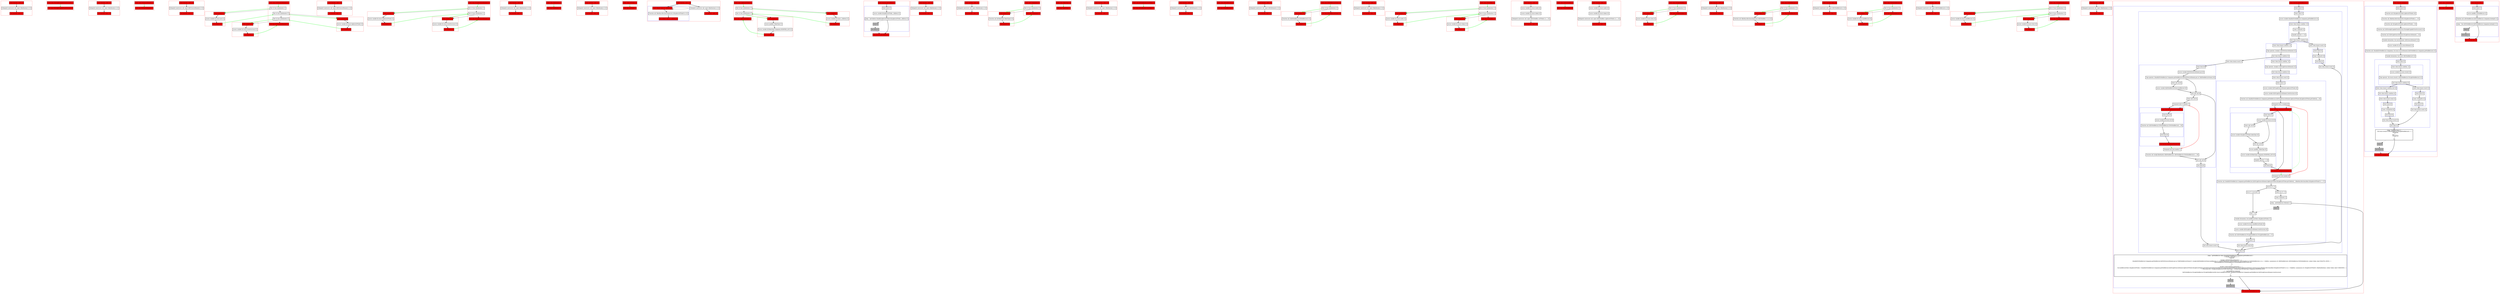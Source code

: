 digraph kt44814_kt {
    graph [nodesep=3]
    node [shape=box penwidth=2]
    edge [penwidth=2]

    subgraph cluster_0 {
        color=red
        0 [label="Enter function <init> [2]" style="filled" fillcolor=red];
        1 [label="Delegated constructor call: super<R|kotlin/Any|>() [2]"];
        2 [label="Exit function <init> [2]" style="filled" fillcolor=red];
    }
    0 -> {1};
    1 -> {2};

    subgraph cluster_1 {
        color=red
        3 [label="Enter class FlyweightCapableTreeStructure [1]" style="filled" fillcolor=red];
        4 [label="Exit class FlyweightCapableTreeStructure [1]" style="filled" fillcolor=red];
    }
    3 -> {4} [color=green];

    subgraph cluster_2 {
        color=red
        5 [label="Enter function <init> [2]" style="filled" fillcolor=red];
        6 [label="Delegated constructor call: super<R|kotlin/Any|>() [2]"];
        7 [label="Exit function <init> [2]" style="filled" fillcolor=red];
    }
    5 -> {6};
    6 -> {7};

    subgraph cluster_3 {
        color=red
        8 [label="Enter class FirSourceElement [1]" style="filled" fillcolor=red];
        9 [label="Exit class FirSourceElement [1]" style="filled" fillcolor=red];
    }
    8 -> {9} [color=green];

    subgraph cluster_4 {
        color=red
        10 [label="Enter function <init> [2]" style="filled" fillcolor=red];
        11 [label="Delegated constructor call: super<R|FirSourceElement|>() [2]"];
        12 [label="Exit function <init> [2]" style="filled" fillcolor=red];
    }
    10 -> {11};
    11 -> {12};

    subgraph cluster_5 {
        color=red
        13 [label="Enter property [2]" style="filled" fillcolor=red];
        14 [label="Access variable R|<local>/psi| [2]"];
        15 [label="Exit property [2]" style="filled" fillcolor=red];
    }
    13 -> {14};
    14 -> {15};
    15 -> {24} [color=green];

    subgraph cluster_6 {
        color=red
        16 [label="Enter property [2]" style="filled" fillcolor=red];
        17 [label="Access variable R|<local>/lighterASTNode| [2]"];
        18 [label="Exit property [2]" style="filled" fillcolor=red];
    }
    16 -> {17};
    17 -> {18};
    18 -> {25} [color=green];

    subgraph cluster_7 {
        color=red
        19 [label="Enter property [2]" style="filled" fillcolor=red];
        20 [label="Access variable R|<local>/treeStructure| [2]"];
        21 [label="Exit property [2]" style="filled" fillcolor=red];
    }
    19 -> {20};
    20 -> {21};
    21 -> {26} [color=green];

    subgraph cluster_8 {
        color=red
        22 [label="Enter class FirPsiSourceElement [1]" style="filled" fillcolor=red];
        23 [label="Part of class initialization [1]"];
        24 [label="Part of class initialization [1]"];
        25 [label="Part of class initialization [1]"];
        26 [label="Exit class FirPsiSourceElement [1]" style="filled" fillcolor=red];
    }
    22 -> {23} [color=green];
    23 -> {24} [style=dotted];
    23 -> {13} [color=green];
    23 -> {13} [style=dashed];
    24 -> {25} [style=dotted];
    24 -> {16} [color=green];
    24 -> {16} [style=dashed];
    25 -> {26} [style=dotted];
    25 -> {19} [color=green];
    25 -> {19} [style=dashed];

    subgraph cluster_9 {
        color=red
        27 [label="Enter function <init> [2]" style="filled" fillcolor=red];
        28 [label="Delegated constructor call: super<R|FirSourceElement|>() [2]"];
        29 [label="Exit function <init> [2]" style="filled" fillcolor=red];
    }
    27 -> {28};
    28 -> {29};

    subgraph cluster_10 {
        color=red
        30 [label="Enter property [2]" style="filled" fillcolor=red];
        31 [label="Access variable R|<local>/lighterASTNode| [2]"];
        32 [label="Exit property [2]" style="filled" fillcolor=red];
    }
    30 -> {31};
    31 -> {32};
    32 -> {38} [color=green];

    subgraph cluster_11 {
        color=red
        33 [label="Enter property [2]" style="filled" fillcolor=red];
        34 [label="Access variable R|<local>/treeStructure| [2]"];
        35 [label="Exit property [2]" style="filled" fillcolor=red];
    }
    33 -> {34};
    34 -> {35};
    35 -> {39} [color=green];

    subgraph cluster_12 {
        color=red
        36 [label="Enter class FirLightSourceElement [1]" style="filled" fillcolor=red];
        37 [label="Part of class initialization [1]"];
        38 [label="Part of class initialization [1]"];
        39 [label="Exit class FirLightSourceElement [1]" style="filled" fillcolor=red];
    }
    36 -> {37} [color=green];
    37 -> {38} [style=dotted];
    37 -> {30} [color=green];
    37 -> {30} [style=dashed];
    38 -> {39} [style=dotted];
    38 -> {33} [color=green];
    38 -> {33} [style=dashed];

    subgraph cluster_13 {
        color=red
        40 [label="Enter function <init> [2]" style="filled" fillcolor=red];
        41 [label="Delegated constructor call: super<R|kotlin/Any|>() [2]"];
        42 [label="Exit function <init> [2]" style="filled" fillcolor=red];
    }
    40 -> {41};
    41 -> {42};

    subgraph cluster_14 {
        color=red
        43 [label="Enter class PsiElement [1]" style="filled" fillcolor=red];
        44 [label="Exit class PsiElement [1]" style="filled" fillcolor=red];
    }
    43 -> {44} [color=green];

    subgraph cluster_15 {
        color=red
        45 [label="Enter function <init> [2]" style="filled" fillcolor=red];
        46 [label="Delegated constructor call: super<R|kotlin/Any|>() [2]"];
        47 [label="Exit function <init> [2]" style="filled" fillcolor=red];
    }
    45 -> {46};
    46 -> {47};

    subgraph cluster_16 {
        color=red
        48 [label="Enter class ASTNode [1]" style="filled" fillcolor=red];
        49 [label="Exit class ASTNode [1]" style="filled" fillcolor=red];
    }
    48 -> {49} [color=green];

    subgraph cluster_17 {
        color=red
        50 [label="Enter function <init> [2]" style="filled" fillcolor=red];
        subgraph cluster_18 {
            color=blue
            53 [label="Enter default value of _children [3]" style="filled" fillcolor=red];
            54 [label="Function call: R|kotlin/collections/emptyList|<R|LighterASTNode?|>() [3]"];
            55 [label="Exit default value of _children [3]" style="filled" fillcolor=red];
        }
        51 [label="Delegated constructor call: super<R|kotlin/Any|>() [2]"];
        52 [label="Exit function <init> [2]" style="filled" fillcolor=red];
    }
    50 -> {53 51};
    51 -> {52};
    53 -> {54};
    53 -> {53} [style=dashed];
    54 -> {55};

    subgraph cluster_19 {
        color=red
        56 [label="Enter property [2]" style="filled" fillcolor=red];
        57 [label="Access variable R|<local>/_children| [2]"];
        58 [label="Exit property [2]" style="filled" fillcolor=red];
    }
    56 -> {57};
    57 -> {58};
    58 -> {72} [color=green];

    subgraph cluster_20 {
        color=red
        59 [label="Enter function getChildren [2]" style="filled" fillcolor=red];
        subgraph cluster_21 {
            color=blue
            60 [label="Enter block [2]"];
            61 [label="Access variable R|/LighterASTNode._children| [2]"];
            62 [label="Jump: ^getChildren this@R|/LighterASTNode|.R|/LighterASTNode._children| [2]"];
            63 [label="Stub [2]" style="filled" fillcolor=gray];
            64 [label="Exit block [2]" style="filled" fillcolor=gray];
        }
        65 [label="Exit function getChildren [2]" style="filled" fillcolor=red];
    }
    59 -> {60};
    60 -> {61};
    61 -> {62};
    62 -> {65};
    62 -> {63} [style=dotted];
    63 -> {64} [style=dotted];
    64 -> {65} [style=dotted];

    subgraph cluster_22 {
        color=red
        66 [label="Enter property [2]" style="filled" fillcolor=red];
        67 [label="Access qualifier /TokenType [2]"];
        68 [label="Access variable R|/TokenType.Companion.MODIFIER_LIST| [2]"];
        69 [label="Exit property [2]" style="filled" fillcolor=red];
    }
    66 -> {67};
    67 -> {68};
    68 -> {69};
    69 -> {73} [color=green];

    subgraph cluster_23 {
        color=red
        70 [label="Enter class LighterASTNode [1]" style="filled" fillcolor=red];
        71 [label="Part of class initialization [1]"];
        72 [label="Part of class initialization [1]"];
        73 [label="Exit class LighterASTNode [1]" style="filled" fillcolor=red];
    }
    70 -> {71} [color=green];
    71 -> {72} [style=dotted];
    71 -> {56} [color=green];
    71 -> {56} [style=dashed];
    72 -> {73} [style=dotted];
    72 -> {66} [color=green];
    72 -> {66} [style=dashed];

    subgraph cluster_24 {
        color=red
        74 [label="Enter function <init> [2]" style="filled" fillcolor=red];
        75 [label="Delegated constructor call: super<R|kotlin/Any|>() [2]"];
        76 [label="Exit function <init> [2]" style="filled" fillcolor=red];
    }
    74 -> {75};
    75 -> {76};

    subgraph cluster_25 {
        color=red
        77 [label="Enter function <init> [3]" style="filled" fillcolor=red];
        78 [label="Delegated constructor call: super<R|kotlin/Any|>() [3]"];
        79 [label="Exit function <init> [3]" style="filled" fillcolor=red];
    }
    77 -> {78};
    78 -> {79};

    subgraph cluster_26 {
        color=red
        80 [label="Enter property [3]" style="filled" fillcolor=red];
        81 [label="Function call: R|/TokenType.TokenType|() [3]"];
        82 [label="Exit property [3]" style="filled" fillcolor=red];
    }
    80 -> {81};
    81 -> {82};
    82 -> {85} [color=green];

    subgraph cluster_27 {
        color=red
        83 [label="Enter class Companion [2]" style="filled" fillcolor=red];
        84 [label="Part of class initialization [2]"];
        85 [label="Exit class Companion [2]" style="filled" fillcolor=red];
    }
    83 -> {84} [color=green];
    84 -> {85} [style=dotted];
    84 -> {80} [color=green];
    84 -> {80} [style=dashed];

    subgraph cluster_28 {
        color=red
        86 [label="Enter class TokenType [1]" style="filled" fillcolor=red];
        87 [label="Exit class TokenType [1]" style="filled" fillcolor=red];
    }
    86 -> {87} [color=green];

    subgraph cluster_29 {
        color=red
        88 [label="Enter function <init> [2]" style="filled" fillcolor=red];
        89 [label="Delegated constructor call: super<R|kotlin/Any|>() [2]"];
        90 [label="Exit function <init> [2]" style="filled" fillcolor=red];
    }
    88 -> {89};
    89 -> {90};

    subgraph cluster_30 {
        color=red
        91 [label="Enter class KtModifierKeywordToken [1]" style="filled" fillcolor=red];
        92 [label="Exit class KtModifierKeywordToken [1]" style="filled" fillcolor=red];
    }
    91 -> {92} [color=green];

    subgraph cluster_31 {
        color=red
        93 [label="Enter function <init> [2]" style="filled" fillcolor=red];
        94 [label="Delegated constructor call: super<R|PsiElement|>() [2]"];
        95 [label="Exit function <init> [2]" style="filled" fillcolor=red];
    }
    93 -> {94};
    94 -> {95};

    subgraph cluster_32 {
        color=red
        96 [label="Enter class KtModifierList [1]" style="filled" fillcolor=red];
        97 [label="Exit class KtModifierList [1]" style="filled" fillcolor=red];
    }
    96 -> {97} [color=green];

    subgraph cluster_33 {
        color=red
        98 [label="Enter function <init> [2]" style="filled" fillcolor=red];
        99 [label="Delegated constructor call: super<R|PsiElement|>() [2]"];
        100 [label="Exit function <init> [2]" style="filled" fillcolor=red];
    }
    98 -> {99};
    99 -> {100};

    subgraph cluster_34 {
        color=red
        101 [label="Enter property [2]" style="filled" fillcolor=red];
        102 [label="Function call: R|/KtModifierList.KtModifierList|() [2]"];
        103 [label="Exit property [2]" style="filled" fillcolor=red];
    }
    101 -> {102};
    102 -> {103};
    103 -> {106} [color=green];

    subgraph cluster_35 {
        color=red
        104 [label="Enter class KtModifierListOwner [1]" style="filled" fillcolor=red];
        105 [label="Part of class initialization [1]"];
        106 [label="Exit class KtModifierListOwner [1]" style="filled" fillcolor=red];
    }
    104 -> {105} [color=green];
    105 -> {106} [style=dotted];
    105 -> {101} [color=green];
    105 -> {101} [style=dashed];

    subgraph cluster_36 {
        color=red
        107 [label="Enter function <init> [2]" style="filled" fillcolor=red];
        108 [label="Delegated constructor call: super<R|kotlin/Any|>() [2]"];
        109 [label="Exit function <init> [2]" style="filled" fillcolor=red];
    }
    107 -> {108};
    108 -> {109};

    subgraph cluster_37 {
        color=red
        110 [label="Enter property [2]" style="filled" fillcolor=red];
        111 [label="Access variable R|<local>/node| [2]"];
        112 [label="Exit property [2]" style="filled" fillcolor=red];
    }
    110 -> {111};
    111 -> {112};
    112 -> {136} [color=green];

    subgraph cluster_38 {
        color=red
        113 [label="Enter property [2]" style="filled" fillcolor=red];
        114 [label="Access variable R|<local>/token| [2]"];
        115 [label="Exit property [2]" style="filled" fillcolor=red];
    }
    113 -> {114};
    114 -> {115};
    115 -> {137} [color=green];

    subgraph cluster_39 {
        color=red
        116 [label="Enter function <init> [3]" style="filled" fillcolor=red];
        117 [label="Access variable R|<local>/node| [4]"];
        118 [label="Access variable R|<local>/token| [4]"];
        119 [label="Delegated constructor call: super<R|FirModifier<ASTNode>|>(...) [3]"];
        120 [label="Exit function <init> [3]" style="filled" fillcolor=red];
    }
    116 -> {117};
    117 -> {118};
    118 -> {119};
    119 -> {120};

    subgraph cluster_40 {
        color=red
        121 [label="Enter class FirPsiModifier [2]" style="filled" fillcolor=red];
        122 [label="Exit class FirPsiModifier [2]" style="filled" fillcolor=red];
    }
    121 -> {122} [color=green];

    subgraph cluster_41 {
        color=red
        123 [label="Enter function <init> [3]" style="filled" fillcolor=red];
        124 [label="Access variable R|<local>/node| [4]"];
        125 [label="Access variable R|<local>/token| [4]"];
        126 [label="Delegated constructor call: super<R|FirModifier<LighterASTNode>|>(...) [3]"];
        127 [label="Exit function <init> [3]" style="filled" fillcolor=red];
    }
    123 -> {124};
    124 -> {125};
    125 -> {126};
    126 -> {127};

    subgraph cluster_42 {
        color=red
        128 [label="Enter property [3]" style="filled" fillcolor=red];
        129 [label="Access variable R|<local>/tree| [3]"];
        130 [label="Exit property [3]" style="filled" fillcolor=red];
    }
    128 -> {129};
    129 -> {130};
    130 -> {133} [color=green];

    subgraph cluster_43 {
        color=red
        131 [label="Enter class FirLightModifier [2]" style="filled" fillcolor=red];
        132 [label="Part of class initialization [2]"];
        133 [label="Exit class FirLightModifier [2]" style="filled" fillcolor=red];
    }
    131 -> {132} [color=green];
    132 -> {133} [style=dotted];
    132 -> {128} [color=green];
    132 -> {128} [style=dashed];

    subgraph cluster_44 {
        color=red
        134 [label="Enter class FirModifier [1]" style="filled" fillcolor=red];
        135 [label="Part of class initialization [1]"];
        136 [label="Part of class initialization [1]"];
        137 [label="Exit class FirModifier [1]" style="filled" fillcolor=red];
    }
    134 -> {135} [color=green];
    135 -> {136} [style=dotted];
    135 -> {110} [color=green];
    135 -> {110} [style=dashed];
    136 -> {137} [style=dotted];
    136 -> {113} [color=green];
    136 -> {113} [style=dashed];

    subgraph cluster_45 {
        color=red
        138 [label="Enter function <init> [2]" style="filled" fillcolor=red];
        139 [label="Delegated constructor call: super<R|kotlin/Any|>() [2]"];
        140 [label="Exit function <init> [2]" style="filled" fillcolor=red];
    }
    138 -> {139};
    139 -> {140};

    subgraph cluster_46 {
        color=red
        141 [label="Enter property [2]" style="filled" fillcolor=red];
        142 [label="Function call: R|kotlin/collections/emptyList|<R|FirModifier<*>|>() [2]"];
        143 [label="Exit property [2]" style="filled" fillcolor=red];
    }
    141 -> {142};
    142 -> {143};
    143 -> {282} [color=green];

    subgraph cluster_47 {
        color=red
        144 [label="Enter function <init> [3]" style="filled" fillcolor=red];
        145 [label="Delegated constructor call: super<R|FirModifierList|>() [3]"];
        146 [label="Exit function <init> [3]" style="filled" fillcolor=red];
    }
    144 -> {145};
    145 -> {146};

    subgraph cluster_48 {
        color=red
        147 [label="Enter property [3]" style="filled" fillcolor=red];
        148 [label="Access variable R|<local>/modifierList| [3]"];
        149 [label="Exit property [3]" style="filled" fillcolor=red];
    }
    147 -> {148};
    148 -> {149};
    149 -> {152} [color=green];

    subgraph cluster_49 {
        color=red
        150 [label="Enter class FirPsiModifierList [2]" style="filled" fillcolor=red];
        151 [label="Part of class initialization [2]"];
        152 [label="Exit class FirPsiModifierList [2]" style="filled" fillcolor=red];
    }
    150 -> {151} [color=green];
    151 -> {152} [style=dotted];
    151 -> {147} [color=green];
    151 -> {147} [style=dashed];

    subgraph cluster_50 {
        color=red
        153 [label="Enter function <init> [3]" style="filled" fillcolor=red];
        154 [label="Delegated constructor call: super<R|FirModifierList|>() [3]"];
        155 [label="Exit function <init> [3]" style="filled" fillcolor=red];
    }
    153 -> {154};
    154 -> {155};

    subgraph cluster_51 {
        color=red
        156 [label="Enter property [3]" style="filled" fillcolor=red];
        157 [label="Access variable R|<local>/modifierList| [3]"];
        158 [label="Exit property [3]" style="filled" fillcolor=red];
    }
    156 -> {157};
    157 -> {158};
    158 -> {164} [color=green];

    subgraph cluster_52 {
        color=red
        159 [label="Enter property [3]" style="filled" fillcolor=red];
        160 [label="Access variable R|<local>/tree| [3]"];
        161 [label="Exit property [3]" style="filled" fillcolor=red];
    }
    159 -> {160};
    160 -> {161};
    161 -> {165} [color=green];

    subgraph cluster_53 {
        color=red
        162 [label="Enter class FirLightModifierList [2]" style="filled" fillcolor=red];
        163 [label="Part of class initialization [2]"];
        164 [label="Part of class initialization [2]"];
        165 [label="Exit class FirLightModifierList [2]" style="filled" fillcolor=red];
    }
    162 -> {163} [color=green];
    163 -> {164} [style=dotted];
    163 -> {156} [color=green];
    163 -> {156} [style=dashed];
    164 -> {165} [style=dotted];
    164 -> {159} [color=green];
    164 -> {159} [style=dashed];

    subgraph cluster_54 {
        color=red
        166 [label="Enter function <init> [3]" style="filled" fillcolor=red];
        167 [label="Delegated constructor call: super<R|kotlin/Any|>() [3]"];
        168 [label="Exit function <init> [3]" style="filled" fillcolor=red];
    }
    166 -> {167};
    167 -> {168};

    subgraph cluster_55 {
        color=red
        169 [label="Enter function getModifierList [3]" style="filled" fillcolor=red];
        subgraph cluster_56 {
            color=blue
            170 [label="Enter block [3]"];
            subgraph cluster_57 {
                color=blue
                171 [label="Enter when [3]"];
                172 [label="Access variable this@R|/FirModifierList.Companion.getModifierList| [4]"];
                subgraph cluster_58 {
                    color=blue
                    173 [label="Enter when branch condition  [4]"];
                    174 [label="Const: Null(null) [5]"];
                    175 [label="Equality operator == [5]"];
                    176 [label="Exit when branch condition [4]"];
                }
                subgraph cluster_59 {
                    color=blue
                    177 [label="Enter when branch condition  [4]"];
                    178 [label="Type operator: ($subj$ is R|FirPsiSourceElement|) [5]"];
                    179 [label="Exit when branch condition [4]"];
                }
                subgraph cluster_60 {
                    color=blue
                    180 [label="Enter when branch condition  [4]"];
                    181 [label="Type operator: ($subj$ is R|FirLightSourceElement|) [5]"];
                    182 [label="Exit when branch condition [4]"];
                }
                183 [label="Enter when branch result [5]"];
                subgraph cluster_61 {
                    color=blue
                    184 [label="Enter block [7]"];
                    185 [label="Access variable R|/FirLightSourceElement.lighterASTNode| [9]"];
                    186 [label="Access variable R|/FirLightSourceElement.treeStructure| [9]"];
                    187 [label="Function call: this@R|/FirModifierList.Companion.getModifierList|.R|/FirLightSourceElement.lighterASTNode|.R|/LighterASTNode.getChildren|(...) [8]"];
                    188 [label="Postponed enter to lambda [8]"];
                    subgraph cluster_62 {
                        color=blue
                        234 [label="Enter function anonymousFunction [9]" style="filled" fillcolor=red];
                        subgraph cluster_63 {
                            color=blue
                            235 [label="Enter block [9]"];
                            236 [label="Access variable R|<local>/it| [9]"];
                            237 [label="Enter safe call [9]"];
                            238 [label="Access variable R|/LighterASTNode.tokenType| [9]"];
                            239 [label="Exit safe call [9]"];
                            240 [label="Access qualifier /TokenType [9]"];
                            241 [label="Access variable R|/TokenType.Companion.MODIFIER_LIST| [9]"];
                            242 [label="Equality operator == [9]"];
                            243 [label="Exit block [9]"];
                        }
                        244 [label="Exit function anonymousFunction [9]" style="filled" fillcolor=red];
                    }
                    189 [label="Postponed exit from lambda [8]"];
                    190 [label="Function call: this@R|/FirModifierList.Companion.getModifierList|.R|/FirLightSourceElement.lighterASTNode|.R|/LighterASTNode.getChildren|(...).R|kotlin/collections/find|<R|LighterASTNode?|>(...) [7]"];
                    191 [label="Exit lhs of ?: [7]"];
                    192 [label="Enter rhs of ?: [7]"];
                    193 [label="Const: Null(null) [7]"];
                    194 [label="Jump: ^getModifierList Null(null) [7]"];
                    195 [label="Stub [7]" style="filled" fillcolor=gray];
                    196 [label="Lhs of ?: is not null [7]"];
                    197 [label="Exit ?: [7]"];
                    198 [label="Variable declaration: lval modifierListNode: R|LighterASTNode| [7]"];
                    199 [label="Access variable R|<local>/modifierListNode| [8]"];
                    200 [label="Access variable R|/FirLightSourceElement.treeStructure| [8]"];
                    201 [label="Function call: R|/FirModifierList.FirLightModifierList.FirLightModifierList|(...) [7]"];
                    202 [label="Exit block [7]"];
                }
                203 [label="Exit when branch result [6]"];
                204 [label="Enter when branch result [5]"];
                subgraph cluster_64 {
                    color=blue
                    205 [label="Enter block [6]"];
                    206 [label="Access variable R|/FirPsiSourceElement.psi| [6]"];
                    207 [label="Type operator: (this@R|/FirModifierList.Companion.getModifierList|.R|/FirPsiSourceElement.psi| as? R|KtModifierListOwner|) [6]"];
                    208 [label="Enter safe call [6]"];
                    209 [label="Access variable R|/KtModifierListOwner.modifierList| [6]"];
                    210 [label="Exit safe call [6]"];
                    211 [label="Enter safe call [6]"];
                    212 [label="Postponed enter to lambda [7]"];
                    subgraph cluster_65 {
                        color=blue
                        228 [label="Enter function anonymousFunction [8]" style="filled" fillcolor=red];
                        subgraph cluster_66 {
                            color=blue
                            229 [label="Enter block [8]"];
                            230 [label="Access variable R|<local>/it| [9]"];
                            231 [label="Function call: R|/FirModifierList.FirPsiModifierList.FirPsiModifierList|(...) [8]"];
                            232 [label="Exit block [8]"];
                        }
                        233 [label="Exit function anonymousFunction [8]" style="filled" fillcolor=red];
                    }
                    213 [label="Postponed exit from lambda [7]"];
                    214 [label="Function call: $subj$.R|kotlin/let|<R|KtModifierList|, R|FirModifierList.FirPsiModifierList|>(...) [6]"];
                    215 [label="Exit safe call [6]"];
                    216 [label="Exit block [6]"];
                }
                217 [label="Exit when branch result [5]"];
                218 [label="Enter when branch result [5]"];
                subgraph cluster_67 {
                    color=blue
                    219 [label="Enter block [5]"];
                    220 [label="Const: Null(null) [5]"];
                    221 [label="Exit block [5]"];
                }
                222 [label="Exit when branch result [4]"];
                223 [label="Exit when [3]"];
            }
            224 [label="Jump: ^getModifierList when (this@R|/FirModifierList.Companion.getModifierList|) {
    ==($subj$, Null(null)) ->  {
        Null(null)
    }
    ($subj$ is R|FirPsiSourceElement|) ->  {
        (this@R|/FirModifierList.Companion.getModifierList|.R|/FirPsiSourceElement.psi| as? R|KtModifierListOwner|)?.{ $subj$.R|/KtModifierListOwner.modifierList| }?.{ $subj$.R|kotlin/let|<R|KtModifierList|, R|FirModifierList.FirPsiModifierList|>(<L> = let@fun <anonymous>(it: R|KtModifierList|): R|FirModifierList.FirPsiModifierList| <inline=Inline, kind=EXACTLY_ONCE>  {
            ^ R|/FirModifierList.FirPsiModifierList.FirPsiModifierList|(R|<local>/it|)
        }
        ) }
    }
    ($subj$ is R|FirLightSourceElement|) ->  {
        lval modifierListNode: R|LighterASTNode| = this@R|/FirModifierList.Companion.getModifierList|.R|/FirLightSourceElement.lighterASTNode|.R|/LighterASTNode.getChildren|(this@R|/FirModifierList.Companion.getModifierList|.R|/FirLightSourceElement.treeStructure|).R|kotlin/collections/find|<R|LighterASTNode?|>(<L> = find@fun <anonymous>(it: R|LighterASTNode?|): R|kotlin/Boolean| <inline=Inline, kind=UNKNOWN>  {
            ^ ==(R|<local>/it|?.{ $subj$.R|/LighterASTNode.tokenType| }, Q|TokenType|.R|/TokenType.Companion.MODIFIER_LIST|)
        }
        ) ?: ^getModifierList Null(null)
        R|/FirModifierList.FirLightModifierList.FirLightModifierList|(R|<local>/modifierListNode|, this@R|/FirModifierList.Companion.getModifierList|.R|/FirLightSourceElement.treeStructure|)
    }
}
 [3]"];
            225 [label="Stub [3]" style="filled" fillcolor=gray];
            226 [label="Exit block [3]" style="filled" fillcolor=gray];
        }
        227 [label="Exit function getModifierList [3]" style="filled" fillcolor=red];
    }
    169 -> {170};
    170 -> {171};
    171 -> {172};
    172 -> {173};
    173 -> {174};
    174 -> {175};
    175 -> {176};
    176 -> {218 177};
    177 -> {178};
    178 -> {179};
    179 -> {204 180};
    180 -> {181};
    181 -> {182};
    182 -> {183};
    183 -> {184};
    184 -> {185};
    185 -> {186};
    186 -> {187};
    187 -> {188};
    188 -> {234};
    188 -> {189} [color=red];
    188 -> {234} [style=dashed];
    189 -> {190};
    190 -> {191};
    191 -> {196 192};
    192 -> {193};
    193 -> {194};
    194 -> {227};
    194 -> {195} [style=dotted];
    195 -> {197} [style=dotted];
    196 -> {197};
    197 -> {198};
    198 -> {199};
    199 -> {200};
    200 -> {201};
    201 -> {202};
    202 -> {203};
    203 -> {223};
    204 -> {205};
    205 -> {206};
    206 -> {207};
    207 -> {208 210};
    208 -> {209};
    209 -> {210};
    210 -> {211 215};
    211 -> {212};
    212 -> {228};
    212 -> {213} [color=red];
    212 -> {228} [style=dashed];
    213 -> {214};
    214 -> {215};
    215 -> {216};
    216 -> {217};
    217 -> {223};
    218 -> {219};
    219 -> {220};
    220 -> {221};
    221 -> {222};
    222 -> {223};
    223 -> {224};
    224 -> {227};
    224 -> {225} [style=dotted];
    225 -> {226} [style=dotted];
    226 -> {227} [style=dotted];
    228 -> {229};
    229 -> {230};
    230 -> {231};
    231 -> {232};
    232 -> {233};
    233 -> {213} [color=green];
    234 -> {244 235};
    235 -> {236};
    236 -> {237 239};
    237 -> {238};
    238 -> {239};
    239 -> {240};
    240 -> {241};
    241 -> {242};
    242 -> {243};
    243 -> {244};
    244 -> {189} [color=green];
    244 -> {234} [color=green style=dashed];

    subgraph cluster_68 {
        color=red
        245 [label="Enter function boxImpl [3]" style="filled" fillcolor=red];
        subgraph cluster_69 {
            color=blue
            246 [label="Enter block [3]"];
            247 [label="Function call: R|/LighterASTNode.LighterASTNode|() [6]"];
            248 [label="Function call: R|kotlin/collections/listOf|<R|LighterASTNode|>(...) [5]"];
            249 [label="Function call: R|/LighterASTNode.LighterASTNode|(...) [4]"];
            250 [label="Function call: R|/FlyweightCapableTreeStructure.FlyweightCapableTreeStructure|() [4]"];
            251 [label="Function call: R|/FirLightSourceElement.FirLightSourceElement|(...) [3]"];
            252 [label="Variable declaration: lval sourceElement: R|FirSourceElement?| [3]"];
            253 [label="Access variable R|<local>/sourceElement| [4]"];
            254 [label="Function call: (this@R|/FirModifierList.Companion|, R|<local>/sourceElement|).R|/FirModifierList.Companion.getModifierList|() [3]"];
            255 [label="Variable declaration: lval result: R|FirModifierList?| [3]"];
            subgraph cluster_70 {
                color=blue
                256 [label="Enter when [3]"];
                subgraph cluster_71 {
                    color=blue
                    257 [label="Enter when branch condition  [4]"];
                    258 [label="Access variable R|<local>/result| [5]"];
                    259 [label="Type operator: (R|<local>/result| is R|FirModifierList.FirLightModifierList|) [5]"];
                    260 [label="Exit when branch condition [4]"];
                }
                subgraph cluster_72 {
                    color=blue
                    261 [label="Enter when branch condition else [4]"];
                    262 [label="Exit when branch condition [4]"];
                }
                263 [label="Enter when branch result [5]"];
                subgraph cluster_73 {
                    color=blue
                    264 [label="Enter block [6]"];
                    265 [label="Const: String(Fail) [6]"];
                    266 [label="Exit block [6]"];
                }
                267 [label="Exit when branch result [5]"];
                268 [label="Enter when branch result [5]"];
                subgraph cluster_74 {
                    color=blue
                    269 [label="Enter block [5]"];
                    270 [label="Const: String(OK) [5]"];
                    271 [label="Exit block [5]"];
                }
                272 [label="Exit when branch result [4]"];
                273 [label="Exit when [3]"];
            }
            274 [label="Jump: ^boxImpl when () {
    (R|<local>/result| is R|FirModifierList.FirLightModifierList|) ->  {
        String(OK)
    }
    else ->  {
        String(Fail)
    }
}
 [3]"];
            275 [label="Stub [3]" style="filled" fillcolor=gray];
            276 [label="Exit block [3]" style="filled" fillcolor=gray];
        }
        277 [label="Exit function boxImpl [3]" style="filled" fillcolor=red];
    }
    245 -> {246};
    246 -> {247};
    247 -> {248};
    248 -> {249};
    249 -> {250};
    250 -> {251};
    251 -> {252};
    252 -> {253};
    253 -> {254};
    254 -> {255};
    255 -> {256};
    256 -> {257};
    257 -> {258};
    258 -> {259};
    259 -> {260};
    260 -> {268 261};
    261 -> {262};
    262 -> {263};
    263 -> {264};
    264 -> {265};
    265 -> {266};
    266 -> {267};
    267 -> {273};
    268 -> {269};
    269 -> {270};
    270 -> {271};
    271 -> {272};
    272 -> {273};
    273 -> {274};
    274 -> {277};
    274 -> {275} [style=dotted];
    275 -> {276} [style=dotted];
    276 -> {277} [style=dotted];

    subgraph cluster_75 {
        color=red
        278 [label="Enter class Companion [2]" style="filled" fillcolor=red];
        279 [label="Exit class Companion [2]" style="filled" fillcolor=red];
    }
    278 -> {279} [color=green];

    subgraph cluster_76 {
        color=red
        280 [label="Enter class FirModifierList [1]" style="filled" fillcolor=red];
        281 [label="Part of class initialization [1]"];
        282 [label="Exit class FirModifierList [1]" style="filled" fillcolor=red];
    }
    280 -> {281} [color=green];
    281 -> {282} [style=dotted];
    281 -> {141} [color=green];
    281 -> {141} [style=dashed];

    subgraph cluster_77 {
        color=red
        283 [label="Enter function box [1]" style="filled" fillcolor=red];
        subgraph cluster_78 {
            color=blue
            284 [label="Enter block [1]"];
            285 [label="Access qualifier /FirModifierList [2]"];
            286 [label="Function call: Q|FirModifierList|.R|/FirModifierList.Companion.boxImpl|() [1]"];
            287 [label="Jump: ^box Q|FirModifierList|.R|/FirModifierList.Companion.boxImpl|() [1]"];
            288 [label="Stub [1]" style="filled" fillcolor=gray];
            289 [label="Exit block [1]" style="filled" fillcolor=gray];
        }
        290 [label="Exit function box [1]" style="filled" fillcolor=red];
    }
    283 -> {284};
    284 -> {285};
    285 -> {286};
    286 -> {287};
    287 -> {290};
    287 -> {288} [style=dotted];
    288 -> {289} [style=dotted];
    289 -> {290} [style=dotted];

}
